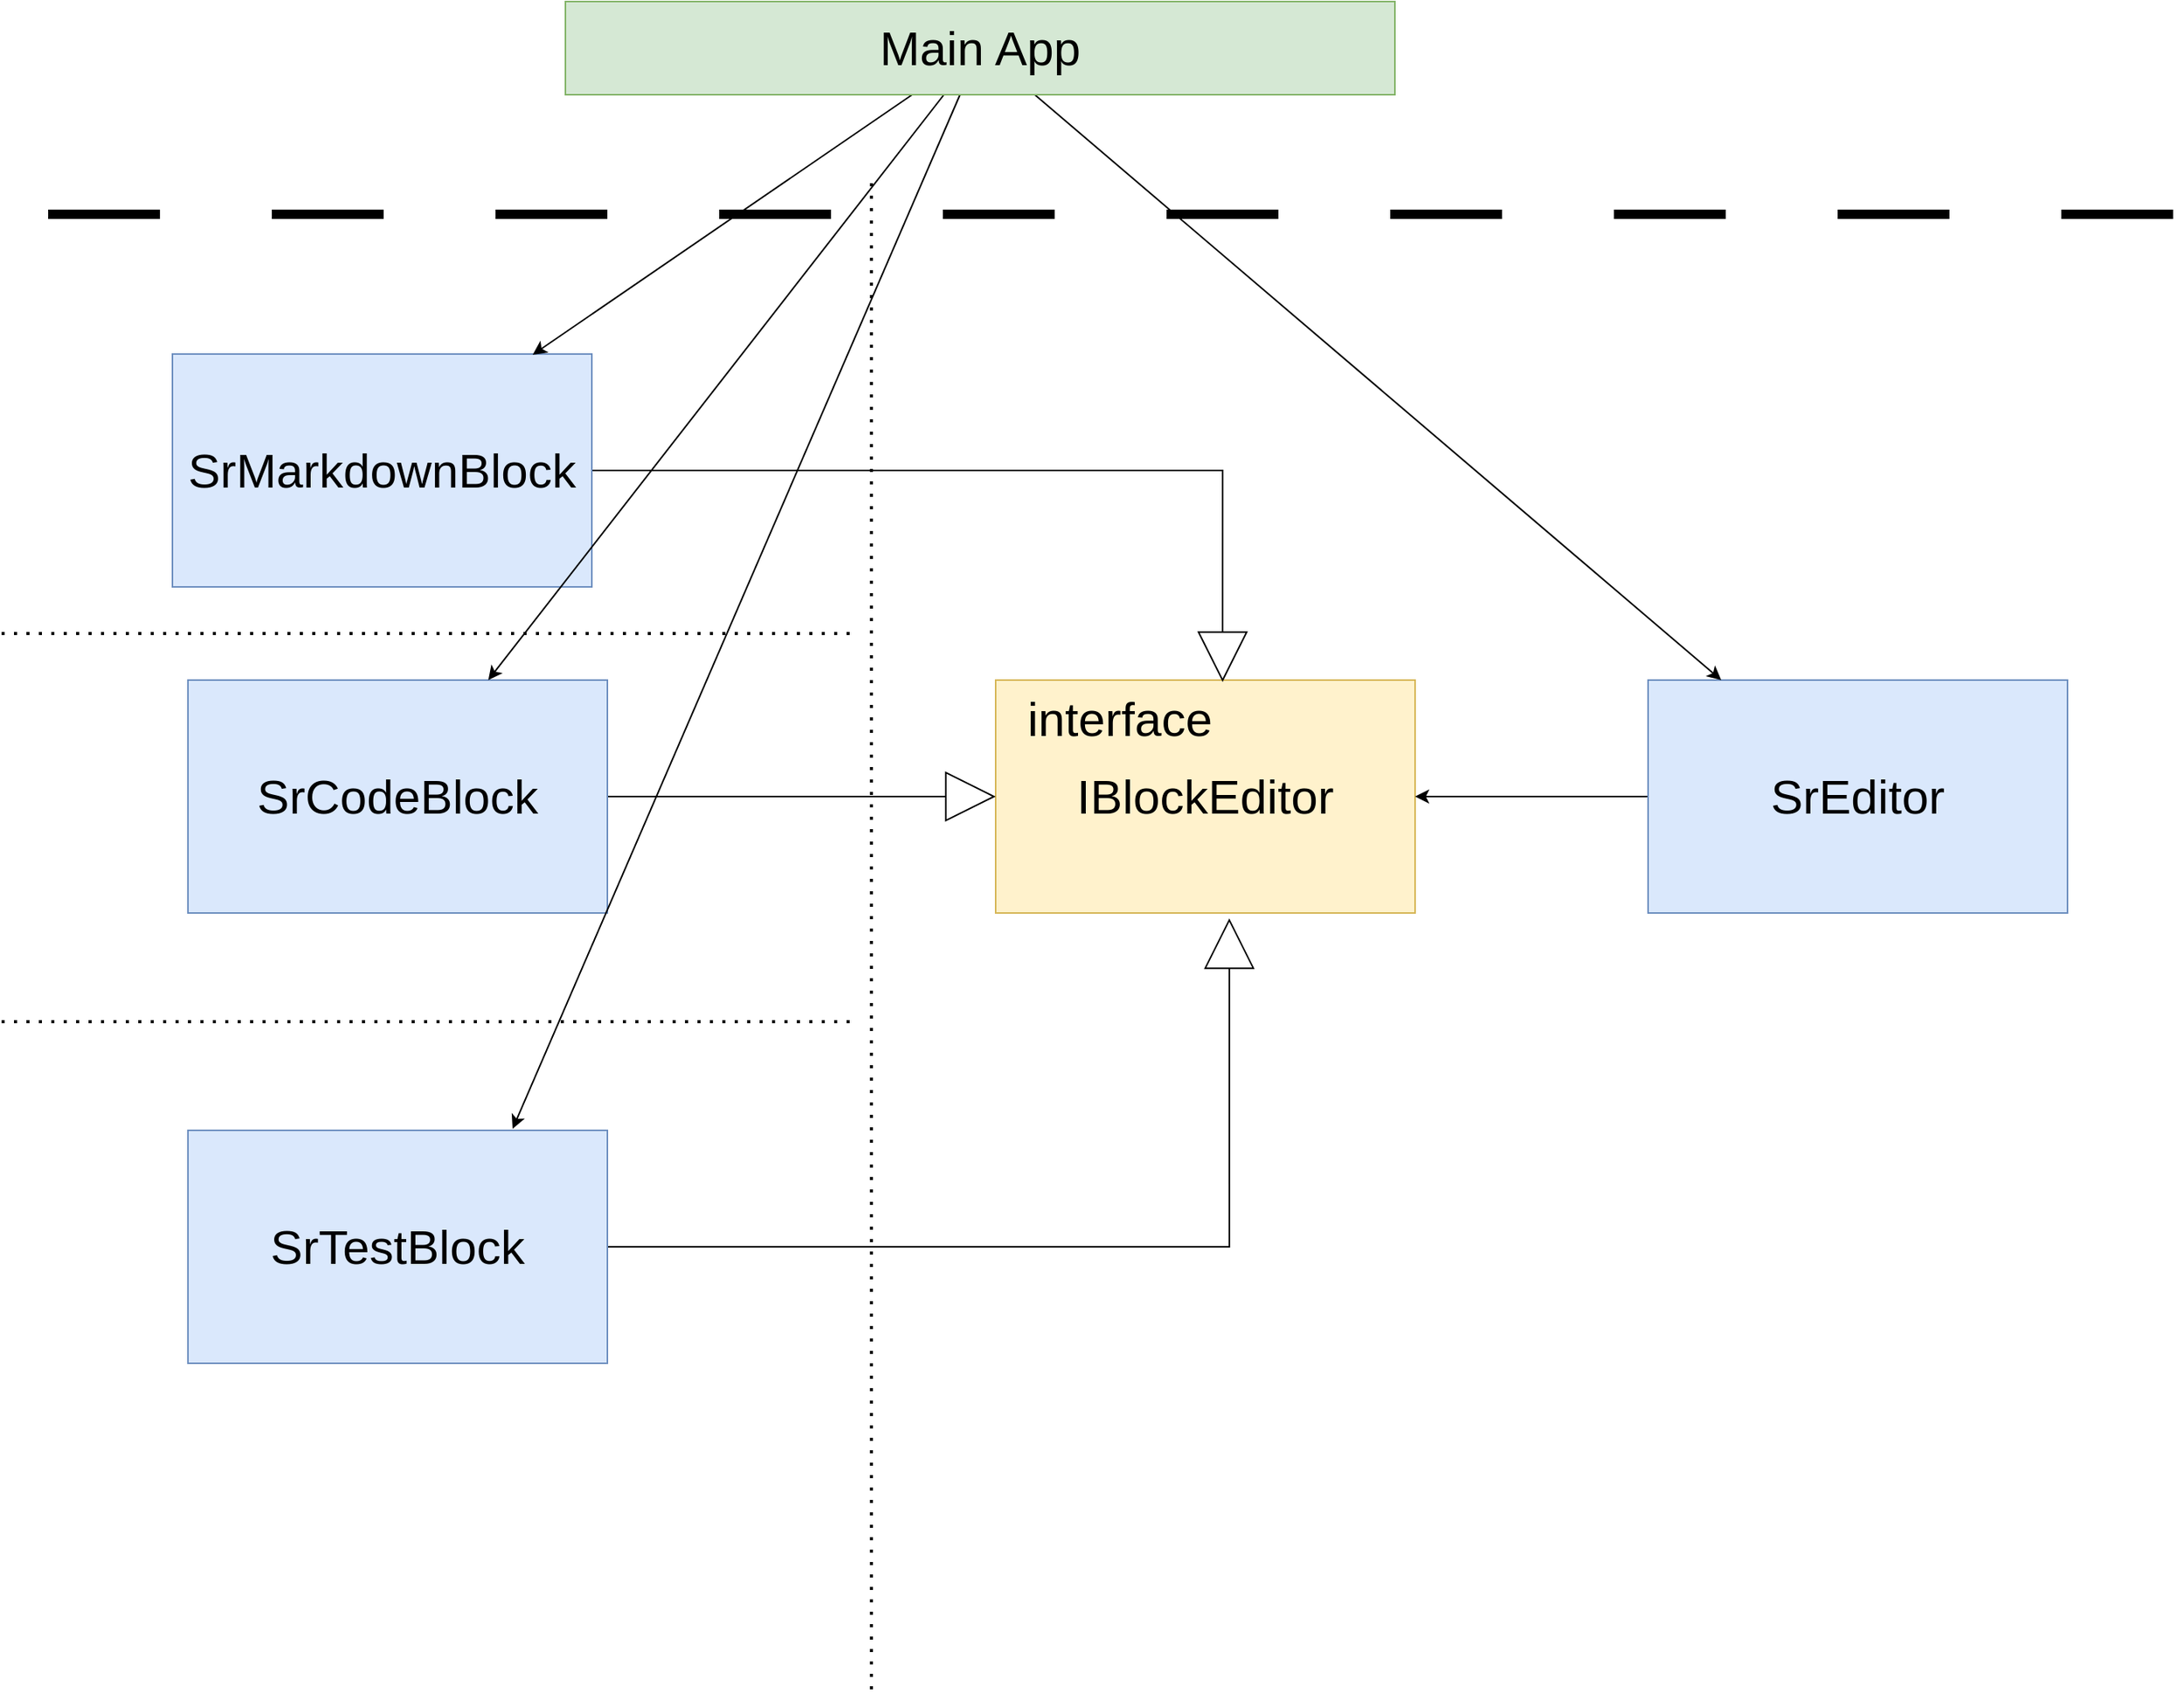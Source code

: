 <mxfile version="20.8.5" type="device"><diagram id="KLHUHLwDLAHueJvmjJs3" name="Editor"><mxGraphModel dx="4223" dy="1831" grid="0" gridSize="10" guides="1" tooltips="1" connect="1" arrows="1" fold="1" page="0" pageScale="1" pageWidth="827" pageHeight="1169" math="0" shadow="0"><root><mxCell id="0"/><mxCell id="1" parent="0"/><mxCell id="p9IsRUR1iOmCgMY-sWeR-1" value="IBlockEditor" style="rounded=0;whiteSpace=wrap;html=1;fontSize=31;fillColor=#fff2cc;strokeColor=#d6b656;" vertex="1" parent="1"><mxGeometry x="160" y="470" width="270" height="150" as="geometry"/></mxCell><mxCell id="p9IsRUR1iOmCgMY-sWeR-4" style="edgeStyle=orthogonalEdgeStyle;rounded=0;orthogonalLoop=1;jettySize=auto;html=1;entryX=1;entryY=0.5;entryDx=0;entryDy=0;fontSize=31;" edge="1" parent="1" source="p9IsRUR1iOmCgMY-sWeR-2" target="p9IsRUR1iOmCgMY-sWeR-1"><mxGeometry relative="1" as="geometry"/></mxCell><mxCell id="p9IsRUR1iOmCgMY-sWeR-2" value="SrEditor" style="rounded=0;whiteSpace=wrap;html=1;fontSize=31;fillColor=#dae8fc;strokeColor=#6c8ebf;" vertex="1" parent="1"><mxGeometry x="580" y="470" width="270" height="150" as="geometry"/></mxCell><mxCell id="p9IsRUR1iOmCgMY-sWeR-3" value="interface" style="text;html=1;strokeColor=none;fillColor=none;align=center;verticalAlign=middle;whiteSpace=wrap;rounded=0;fontSize=31;" vertex="1" parent="1"><mxGeometry x="210" y="480" width="60" height="30" as="geometry"/></mxCell><mxCell id="p9IsRUR1iOmCgMY-sWeR-8" style="edgeStyle=orthogonalEdgeStyle;rounded=0;orthogonalLoop=1;jettySize=auto;html=1;entryX=0.541;entryY=0.008;entryDx=0;entryDy=0;fontSize=31;endArrow=block;endFill=0;strokeWidth=1;jumpSize=1;endSize=30;entryPerimeter=0;" edge="1" parent="1" source="p9IsRUR1iOmCgMY-sWeR-5" target="p9IsRUR1iOmCgMY-sWeR-1"><mxGeometry relative="1" as="geometry"/></mxCell><mxCell id="p9IsRUR1iOmCgMY-sWeR-5" value="SrMarkdownBlock" style="rounded=0;whiteSpace=wrap;html=1;fontSize=31;fillColor=#dae8fc;strokeColor=#6c8ebf;" vertex="1" parent="1"><mxGeometry x="-370" y="260" width="270" height="150" as="geometry"/></mxCell><mxCell id="p9IsRUR1iOmCgMY-sWeR-9" style="edgeStyle=orthogonalEdgeStyle;rounded=0;jumpSize=1;orthogonalLoop=1;jettySize=auto;html=1;strokeWidth=1;fontSize=31;endArrow=block;endFill=0;endSize=30;" edge="1" parent="1" source="p9IsRUR1iOmCgMY-sWeR-6" target="p9IsRUR1iOmCgMY-sWeR-1"><mxGeometry relative="1" as="geometry"/></mxCell><mxCell id="p9IsRUR1iOmCgMY-sWeR-6" value="SrCodeBlock" style="rounded=0;whiteSpace=wrap;html=1;fontSize=31;fillColor=#dae8fc;strokeColor=#6c8ebf;" vertex="1" parent="1"><mxGeometry x="-360" y="470" width="270" height="150" as="geometry"/></mxCell><mxCell id="p9IsRUR1iOmCgMY-sWeR-10" style="edgeStyle=orthogonalEdgeStyle;rounded=0;jumpSize=1;orthogonalLoop=1;jettySize=auto;html=1;entryX=0.557;entryY=1.023;entryDx=0;entryDy=0;strokeWidth=1;fontSize=31;endArrow=block;endFill=0;endSize=30;entryPerimeter=0;" edge="1" parent="1" source="p9IsRUR1iOmCgMY-sWeR-7" target="p9IsRUR1iOmCgMY-sWeR-1"><mxGeometry relative="1" as="geometry"/></mxCell><mxCell id="p9IsRUR1iOmCgMY-sWeR-7" value="SrTestBlock" style="rounded=0;whiteSpace=wrap;html=1;fontSize=31;fillColor=#dae8fc;strokeColor=#6c8ebf;" vertex="1" parent="1"><mxGeometry x="-360" y="760" width="270" height="150" as="geometry"/></mxCell><mxCell id="p9IsRUR1iOmCgMY-sWeR-11" value="" style="endArrow=none;dashed=1;html=1;dashPattern=1 3;strokeWidth=2;rounded=0;fontSize=31;endSize=30;jumpSize=1;" edge="1" parent="1"><mxGeometry width="50" height="50" relative="1" as="geometry"><mxPoint x="80" y="1120" as="sourcePoint"/><mxPoint x="80" y="150" as="targetPoint"/></mxGeometry></mxCell><mxCell id="p9IsRUR1iOmCgMY-sWeR-12" value="" style="endArrow=none;dashed=1;html=1;dashPattern=1 3;strokeWidth=2;rounded=0;fontSize=31;endSize=30;jumpSize=8;" edge="1" parent="1"><mxGeometry width="50" height="50" relative="1" as="geometry"><mxPoint x="-480" y="440" as="sourcePoint"/><mxPoint x="70" y="440" as="targetPoint"/></mxGeometry></mxCell><mxCell id="p9IsRUR1iOmCgMY-sWeR-13" value="" style="endArrow=none;dashed=1;html=1;dashPattern=1 3;strokeWidth=2;rounded=0;fontSize=31;endSize=30;jumpSize=1;" edge="1" parent="1"><mxGeometry width="50" height="50" relative="1" as="geometry"><mxPoint x="-480" y="690" as="sourcePoint"/><mxPoint x="70" y="690" as="targetPoint"/></mxGeometry></mxCell><mxCell id="p9IsRUR1iOmCgMY-sWeR-15" value="" style="endArrow=none;html=1;rounded=0;dashed=1;dashPattern=12 12;strokeWidth=6;fontSize=31;endSize=30;jumpSize=8;" edge="1" parent="1"><mxGeometry width="50" height="50" relative="1" as="geometry"><mxPoint x="-450" y="170" as="sourcePoint"/><mxPoint x="920" y="170" as="targetPoint"/></mxGeometry></mxCell><mxCell id="p9IsRUR1iOmCgMY-sWeR-17" style="rounded=0;jumpSize=8;orthogonalLoop=1;jettySize=auto;html=1;entryX=0.859;entryY=0.003;entryDx=0;entryDy=0;entryPerimeter=0;strokeWidth=1;fontSize=31;endArrow=classic;endFill=1;endSize=6;" edge="1" parent="1" source="p9IsRUR1iOmCgMY-sWeR-16" target="p9IsRUR1iOmCgMY-sWeR-5"><mxGeometry relative="1" as="geometry"/></mxCell><mxCell id="p9IsRUR1iOmCgMY-sWeR-18" style="edgeStyle=none;rounded=0;jumpSize=8;orthogonalLoop=1;jettySize=auto;html=1;strokeWidth=1;fontSize=31;endArrow=classic;endFill=1;endSize=6;" edge="1" parent="1" source="p9IsRUR1iOmCgMY-sWeR-16" target="p9IsRUR1iOmCgMY-sWeR-6"><mxGeometry relative="1" as="geometry"/></mxCell><mxCell id="p9IsRUR1iOmCgMY-sWeR-19" style="edgeStyle=none;rounded=0;jumpSize=8;orthogonalLoop=1;jettySize=auto;html=1;strokeWidth=1;fontSize=31;endArrow=classic;endFill=1;endSize=6;" edge="1" parent="1" source="p9IsRUR1iOmCgMY-sWeR-16"><mxGeometry relative="1" as="geometry"><mxPoint x="-151" y="759" as="targetPoint"/></mxGeometry></mxCell><mxCell id="p9IsRUR1iOmCgMY-sWeR-20" style="edgeStyle=none;rounded=0;jumpSize=8;orthogonalLoop=1;jettySize=auto;html=1;strokeWidth=1;fontSize=31;endArrow=classic;endFill=1;endSize=6;" edge="1" parent="1" source="p9IsRUR1iOmCgMY-sWeR-16" target="p9IsRUR1iOmCgMY-sWeR-2"><mxGeometry relative="1" as="geometry"/></mxCell><mxCell id="p9IsRUR1iOmCgMY-sWeR-16" value="Main App" style="rounded=0;whiteSpace=wrap;html=1;fontSize=31;fillColor=#d5e8d4;strokeColor=#82b366;" vertex="1" parent="1"><mxGeometry x="-117" y="33" width="534" height="60" as="geometry"/></mxCell></root></mxGraphModel></diagram></mxfile>
